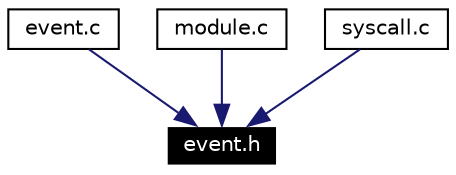 digraph G
{
  edge [fontname="Helvetica",fontsize=10,labelfontname="Helvetica",labelfontsize=10];
  node [fontname="Helvetica",fontsize=10,shape=record];
  Node1 [label="event.h",height=0.2,width=0.4,color="white", fillcolor="black", style="filled" fontcolor="white"];
  Node2 -> Node1 [color="midnightblue",fontsize=10,style="solid",fontname="Helvetica"];
  Node2 [label="event.c",height=0.2,width=0.4,color="black",URL="$event_8c.html"];
  Node3 -> Node1 [color="midnightblue",fontsize=10,style="solid",fontname="Helvetica"];
  Node3 [label="module.c",height=0.2,width=0.4,color="black",URL="$skins_2rtai_2module_8c.html"];
  Node4 -> Node1 [color="midnightblue",fontsize=10,style="solid",fontname="Helvetica"];
  Node4 [label="syscall.c",height=0.2,width=0.4,color="black",URL="$syscall_8c.html"];
}
